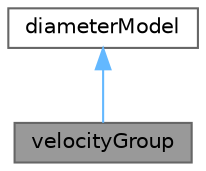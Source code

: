 digraph "velocityGroup"
{
 // LATEX_PDF_SIZE
  bgcolor="transparent";
  edge [fontname=Helvetica,fontsize=10,labelfontname=Helvetica,labelfontsize=10];
  node [fontname=Helvetica,fontsize=10,shape=box,height=0.2,width=0.4];
  Node1 [id="Node000001",label="velocityGroup",height=0.2,width=0.4,color="gray40", fillcolor="grey60", style="filled", fontcolor="black",tooltip="This diameterModel is intended for use with a populationBalanceModel in order to simulate polydispers..."];
  Node2 -> Node1 [id="edge1_Node000001_Node000002",dir="back",color="steelblue1",style="solid",tooltip=" "];
  Node2 [id="Node000002",label="diameterModel",height=0.2,width=0.4,color="gray40", fillcolor="white", style="filled",URL="$classFoam_1_1diameterModel.html",tooltip="Abstract base-class for dispersed-phase particle diameter models."];
}
